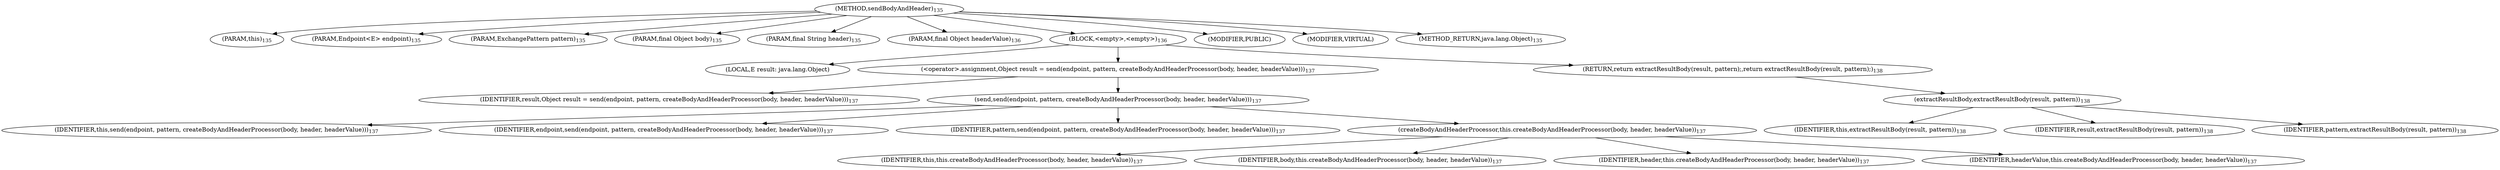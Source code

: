 digraph "sendBodyAndHeader" {  
"477" [label = <(METHOD,sendBodyAndHeader)<SUB>135</SUB>> ]
"42" [label = <(PARAM,this)<SUB>135</SUB>> ]
"478" [label = <(PARAM,Endpoint&lt;E&gt; endpoint)<SUB>135</SUB>> ]
"479" [label = <(PARAM,ExchangePattern pattern)<SUB>135</SUB>> ]
"480" [label = <(PARAM,final Object body)<SUB>135</SUB>> ]
"481" [label = <(PARAM,final String header)<SUB>135</SUB>> ]
"482" [label = <(PARAM,final Object headerValue)<SUB>136</SUB>> ]
"483" [label = <(BLOCK,&lt;empty&gt;,&lt;empty&gt;)<SUB>136</SUB>> ]
"484" [label = <(LOCAL,E result: java.lang.Object)> ]
"485" [label = <(&lt;operator&gt;.assignment,Object result = send(endpoint, pattern, createBodyAndHeaderProcessor(body, header, headerValue)))<SUB>137</SUB>> ]
"486" [label = <(IDENTIFIER,result,Object result = send(endpoint, pattern, createBodyAndHeaderProcessor(body, header, headerValue)))<SUB>137</SUB>> ]
"487" [label = <(send,send(endpoint, pattern, createBodyAndHeaderProcessor(body, header, headerValue)))<SUB>137</SUB>> ]
"43" [label = <(IDENTIFIER,this,send(endpoint, pattern, createBodyAndHeaderProcessor(body, header, headerValue)))<SUB>137</SUB>> ]
"488" [label = <(IDENTIFIER,endpoint,send(endpoint, pattern, createBodyAndHeaderProcessor(body, header, headerValue)))<SUB>137</SUB>> ]
"489" [label = <(IDENTIFIER,pattern,send(endpoint, pattern, createBodyAndHeaderProcessor(body, header, headerValue)))<SUB>137</SUB>> ]
"490" [label = <(createBodyAndHeaderProcessor,this.createBodyAndHeaderProcessor(body, header, headerValue))<SUB>137</SUB>> ]
"41" [label = <(IDENTIFIER,this,this.createBodyAndHeaderProcessor(body, header, headerValue))<SUB>137</SUB>> ]
"491" [label = <(IDENTIFIER,body,this.createBodyAndHeaderProcessor(body, header, headerValue))<SUB>137</SUB>> ]
"492" [label = <(IDENTIFIER,header,this.createBodyAndHeaderProcessor(body, header, headerValue))<SUB>137</SUB>> ]
"493" [label = <(IDENTIFIER,headerValue,this.createBodyAndHeaderProcessor(body, header, headerValue))<SUB>137</SUB>> ]
"494" [label = <(RETURN,return extractResultBody(result, pattern);,return extractResultBody(result, pattern);)<SUB>138</SUB>> ]
"495" [label = <(extractResultBody,extractResultBody(result, pattern))<SUB>138</SUB>> ]
"44" [label = <(IDENTIFIER,this,extractResultBody(result, pattern))<SUB>138</SUB>> ]
"496" [label = <(IDENTIFIER,result,extractResultBody(result, pattern))<SUB>138</SUB>> ]
"497" [label = <(IDENTIFIER,pattern,extractResultBody(result, pattern))<SUB>138</SUB>> ]
"498" [label = <(MODIFIER,PUBLIC)> ]
"499" [label = <(MODIFIER,VIRTUAL)> ]
"500" [label = <(METHOD_RETURN,java.lang.Object)<SUB>135</SUB>> ]
  "477" -> "42" 
  "477" -> "478" 
  "477" -> "479" 
  "477" -> "480" 
  "477" -> "481" 
  "477" -> "482" 
  "477" -> "483" 
  "477" -> "498" 
  "477" -> "499" 
  "477" -> "500" 
  "483" -> "484" 
  "483" -> "485" 
  "483" -> "494" 
  "485" -> "486" 
  "485" -> "487" 
  "487" -> "43" 
  "487" -> "488" 
  "487" -> "489" 
  "487" -> "490" 
  "490" -> "41" 
  "490" -> "491" 
  "490" -> "492" 
  "490" -> "493" 
  "494" -> "495" 
  "495" -> "44" 
  "495" -> "496" 
  "495" -> "497" 
}

